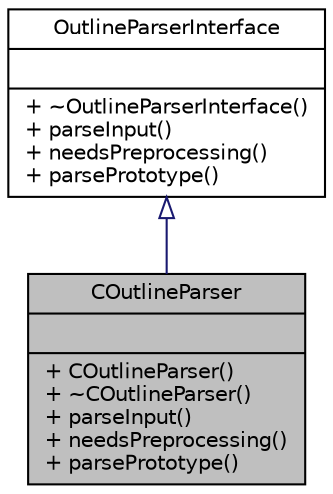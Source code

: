 digraph "COutlineParser"
{
 // LATEX_PDF_SIZE
  edge [fontname="Helvetica",fontsize="10",labelfontname="Helvetica",labelfontsize="10"];
  node [fontname="Helvetica",fontsize="10",shape=record];
  Node1 [label="{COutlineParser\n||+ COutlineParser()\l+ ~COutlineParser()\l+ parseInput()\l+ needsPreprocessing()\l+ parsePrototype()\l}",height=0.2,width=0.4,color="black", fillcolor="grey75", style="filled", fontcolor="black",tooltip="C-like language parser using state-based lexical scanning."];
  Node2 -> Node1 [dir="back",color="midnightblue",fontsize="10",style="solid",arrowtail="onormal",fontname="Helvetica"];
  Node2 [label="{OutlineParserInterface\n||+ ~OutlineParserInterface()\l+ parseInput()\l+ needsPreprocessing()\l+ parsePrototype()\l}",height=0.2,width=0.4,color="black", fillcolor="white", style="filled",URL="$classOutlineParserInterface.html",tooltip="Abstract interface for outline parsers."];
}

